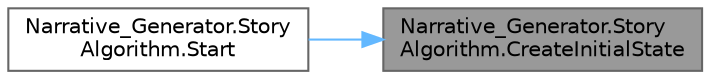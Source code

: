 digraph "Narrative_Generator.StoryAlgorithm.CreateInitialState"
{
 // LATEX_PDF_SIZE
  bgcolor="transparent";
  edge [fontname=Helvetica,fontsize=10,labelfontname=Helvetica,labelfontsize=10];
  node [fontname=Helvetica,fontsize=10,shape=box,height=0.2,width=0.4];
  rankdir="RL";
  Node1 [label="Narrative_Generator.Story\lAlgorithm.CreateInitialState",height=0.2,width=0.4,color="gray40", fillcolor="grey60", style="filled", fontcolor="black",tooltip="A method that creates an initial state of the world based on user preferences."];
  Node1 -> Node2 [dir="back",color="steelblue1",style="solid"];
  Node2 [label="Narrative_Generator.Story\lAlgorithm.Start",height=0.2,width=0.4,color="grey40", fillcolor="white", style="filled",URL="$class_narrative___generator_1_1_story_algorithm.html#a5adcd998433cb838e814c1eb81ea753d",tooltip="Method is an entry point that controls the operation of the algorithm (the sequence of launching othe..."];
}

